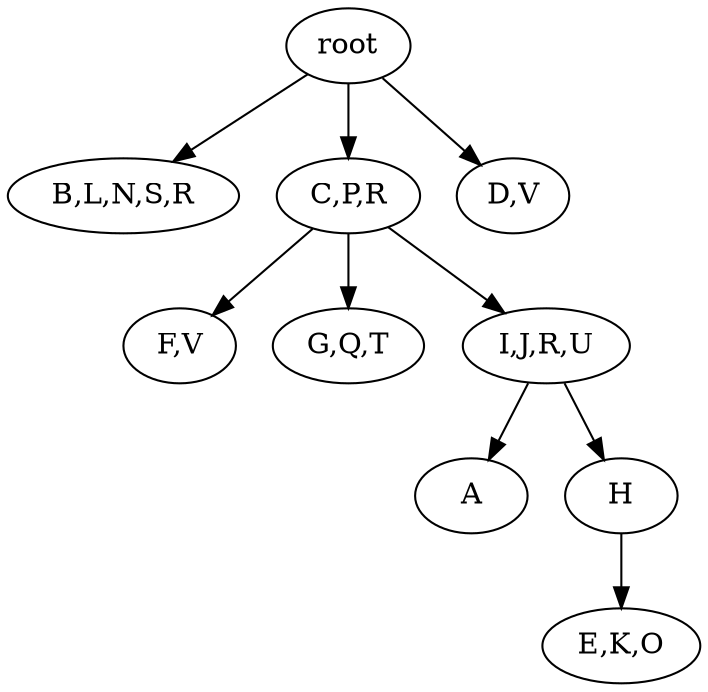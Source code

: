 strict digraph G {
	graph [name=G];
	0	 [label=root];
	3	 [label="B,L,N,S,R"];
	0 -> 3;
	1	 [label="C,P,R"];
	0 -> 1;
	2	 [label="D,V"];
	0 -> 2;
	8	 [label=A];
	7	 [label="F,V"];
	1 -> 7;
	6	 [label="G,Q,T"];
	1 -> 6;
	5	 [label="I,J,R,U"];
	1 -> 5;
	4	 [label="E,K,O"];
	9	 [label=H];
	9 -> 4;
	5 -> 8;
	5 -> 9;
}
